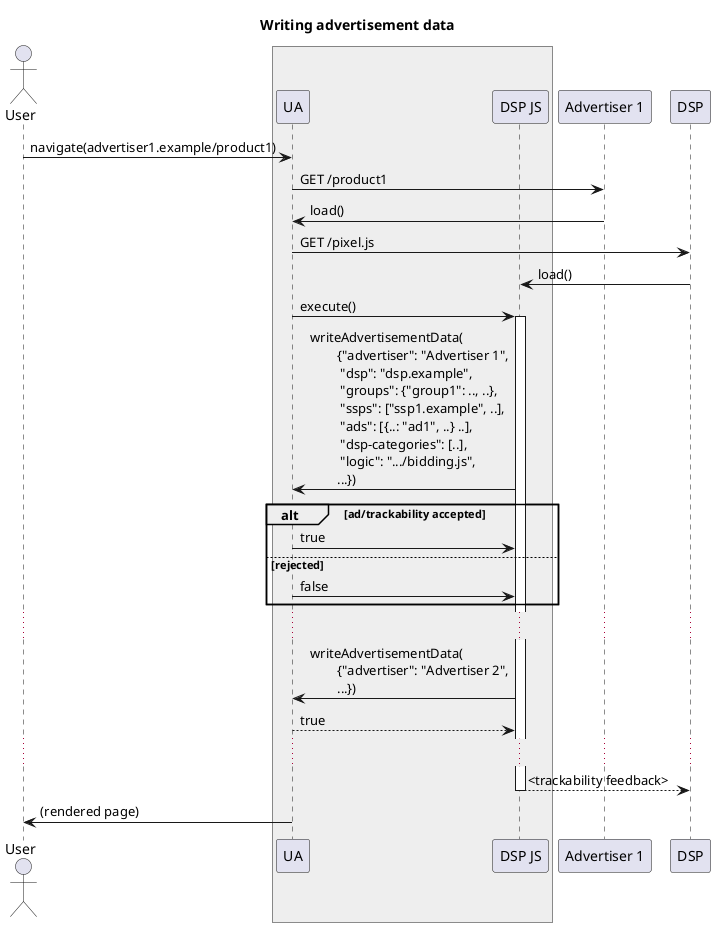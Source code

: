 @startuml

title Writing advertisement data

actor "User" as user
box #eeeeee
participant "UA" as ua
participant "DSP JS" as pixel
end box
participant "Advertiser 1" as advertiser1
participant "DSP" as dsp

user -> ua : navigate(advertiser1.example/product1)
ua -> advertiser1 : GET /product1
advertiser1 -> ua : load()
ua -> dsp : GET /pixel.js
dsp -> pixel : load()

ua -> pixel : execute()
activate pixel
pixel -> ua : writeAdvertisementData(\n        {"advertiser": "Advertiser 1",\n         "dsp": "dsp.example",\n         "groups": {"group1": .., ..},\n         "ssps": ["ssp1.example", ..],\n         "ads": [{..: "ad1", ..} ..],\n         "dsp-categories": [..],\n         "logic": ".../bidding.js",\n        ...})
alt ad/trackability accepted
 ua -> pixel : true
else rejected
 ua -> pixel : false
end
...
pixel -> ua : writeAdvertisementData(\n        {"advertiser": "Advertiser 2",\n        ...})
ua --> pixel : true
...
pixel --> dsp : <trackability feedback>
deactivate pixel

ua -> user : (rendered page)

@enduml
